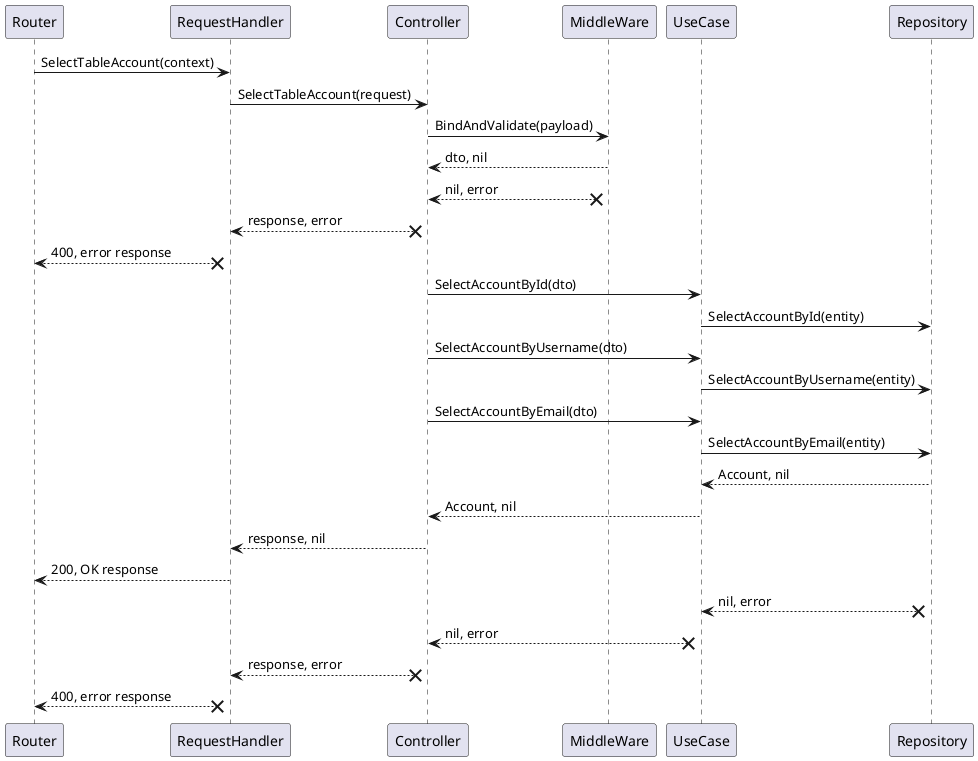 @startuml
'https://plantuml.com/sequence-diagram

participant Router
participant RequestHandler as rh
participant Controller as ctrl
participant MiddleWare as mw
participant UseCase as uc
participant Repository as repo

Router -> rh : SelectTableAccount(context)
rh -> ctrl : SelectTableAccount(request)
ctrl -> mw : BindAndValidate(payload)
mw --> ctrl : dto, nil
mw x--> ctrl : nil, error
ctrl x--> rh : response, error
rh x--> Router : 400, error response
ctrl -> uc : SelectAccountById(dto)
uc -> repo : SelectAccountById(entity)
ctrl -> uc : SelectAccountByUsername(dto)
uc -> repo : SelectAccountByUsername(entity)
ctrl -> uc : SelectAccountByEmail(dto)
uc -> repo : SelectAccountByEmail(entity)
repo --> uc : Account, nil
uc --> ctrl : Account, nil
ctrl --> rh : response, nil
rh --> Router : 200, OK response
repo x--> uc : nil, error
uc x--> ctrl : nil, error
ctrl x--> rh : response, error
rh x--> Router : 400, error response

@enduml
